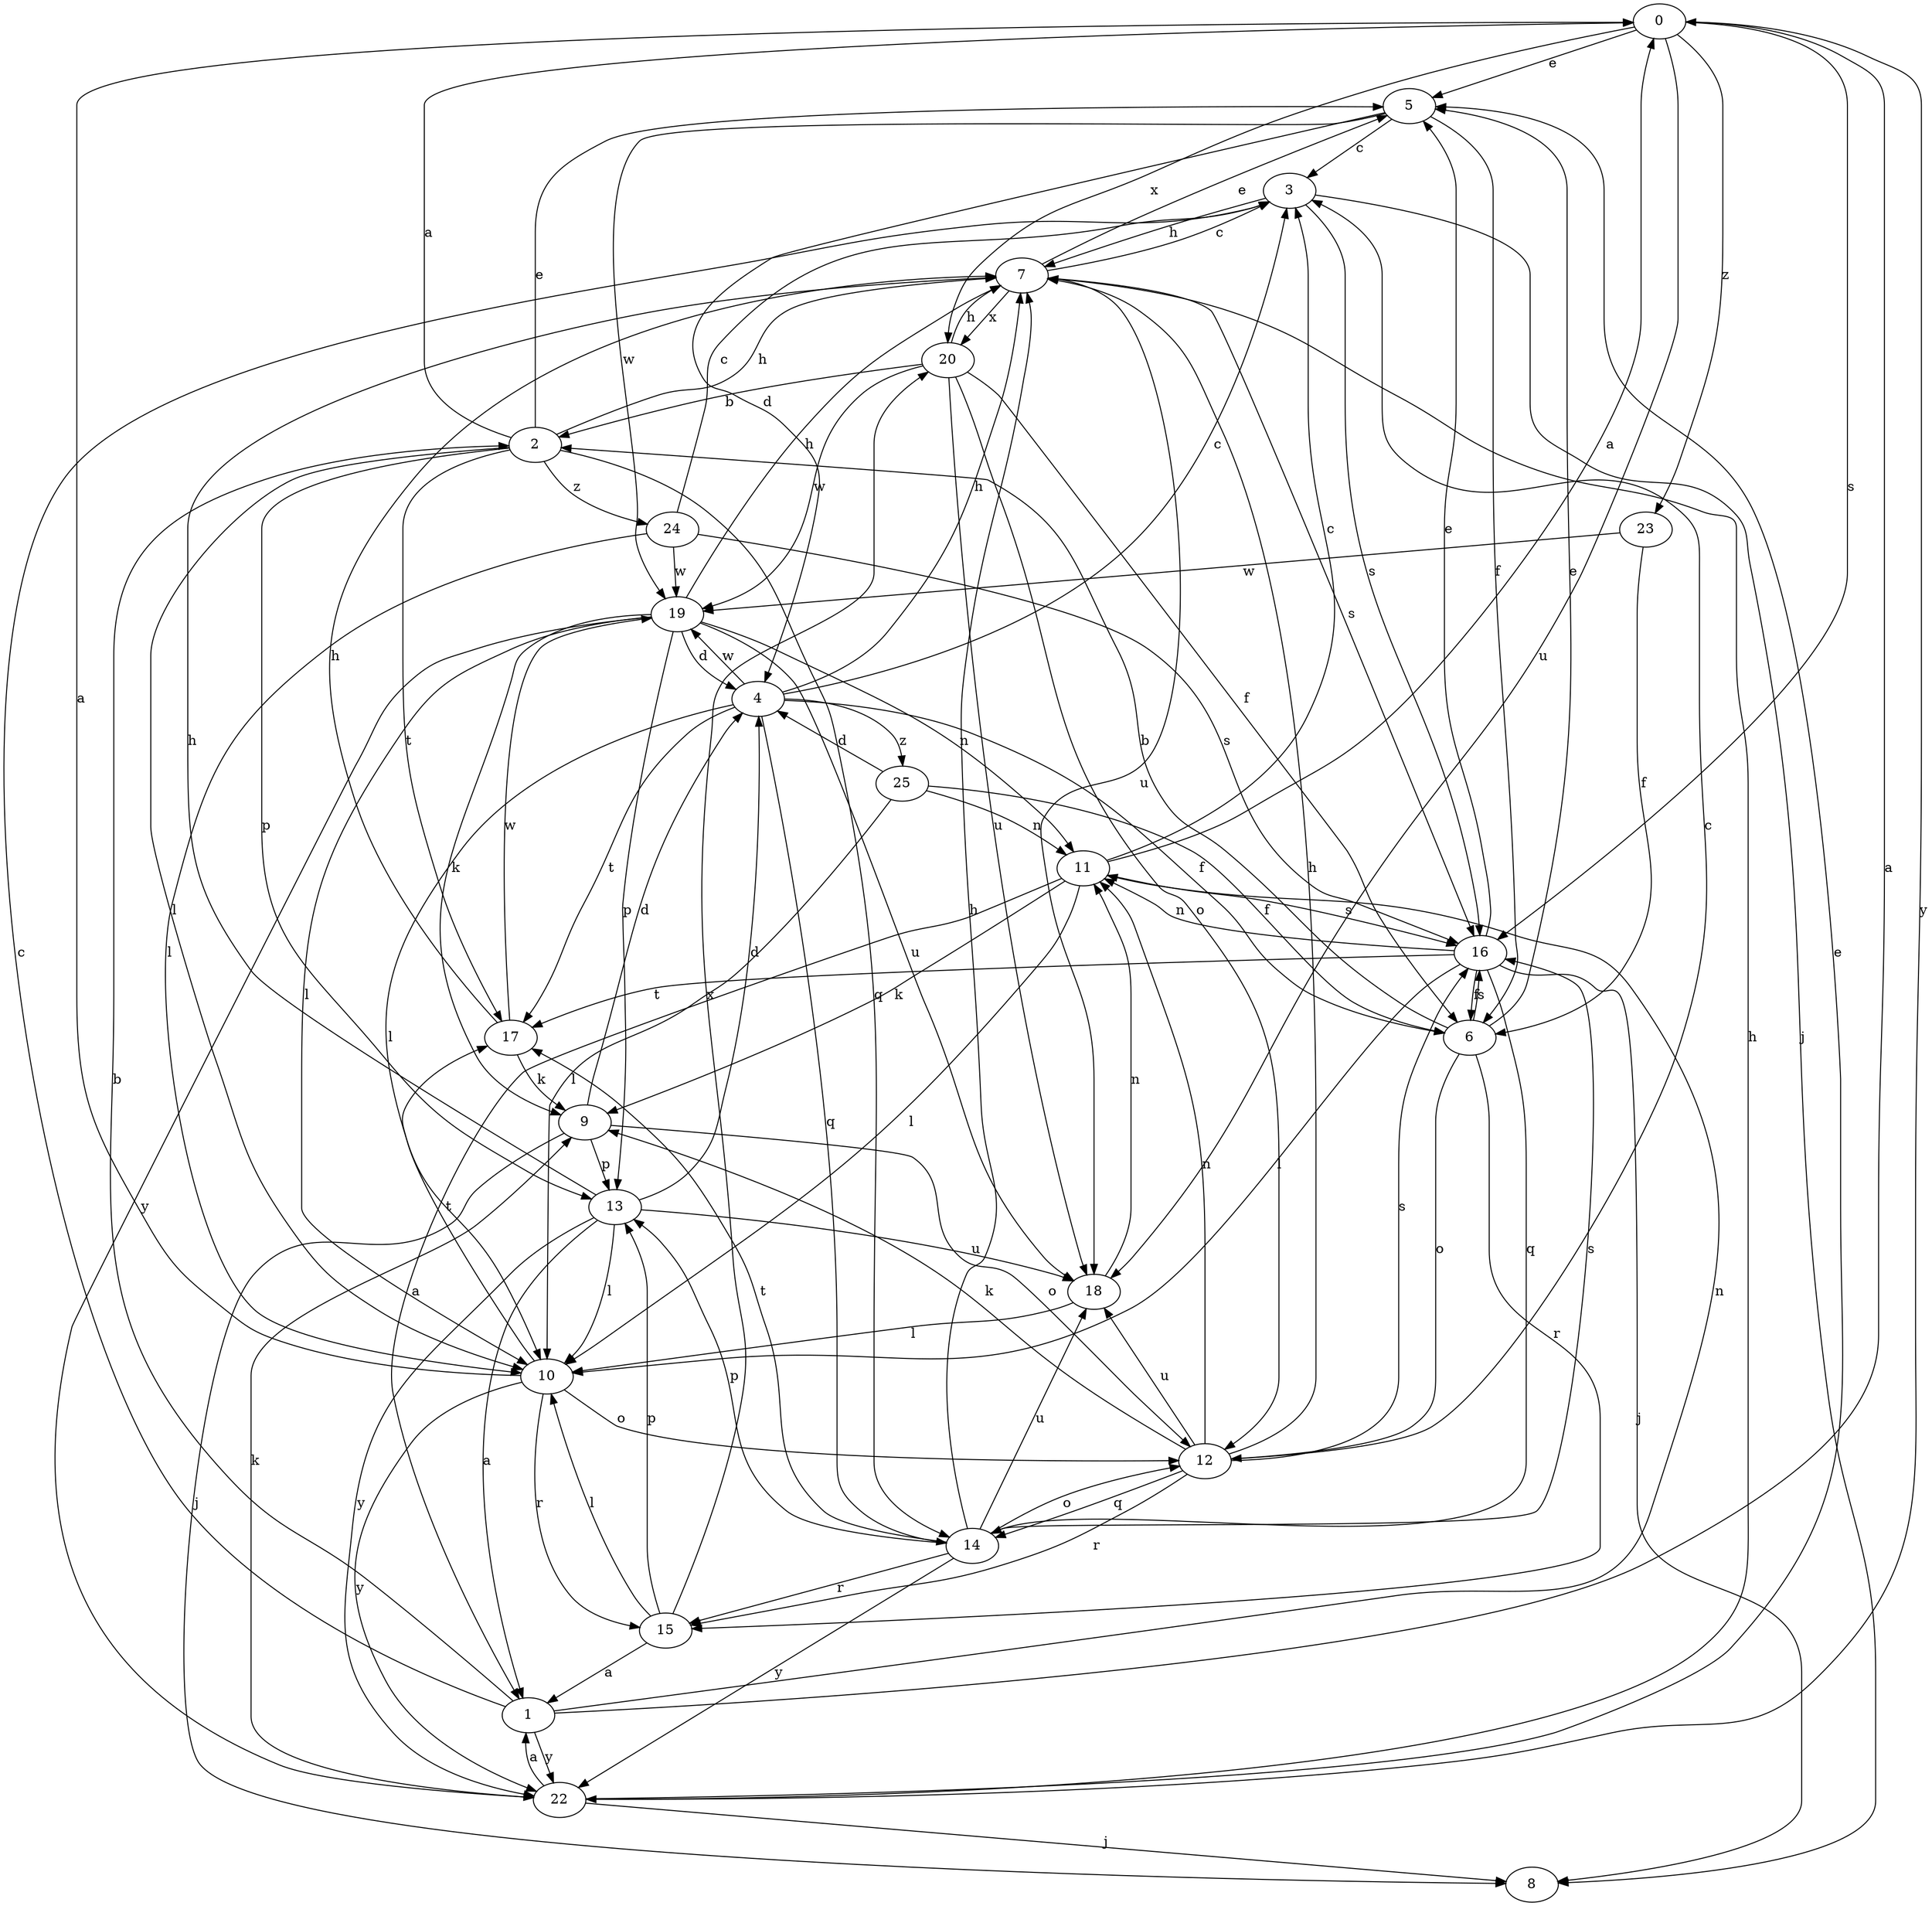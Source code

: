 strict digraph  {
0;
1;
2;
3;
4;
5;
6;
7;
8;
9;
10;
11;
12;
13;
14;
15;
16;
17;
18;
19;
20;
22;
23;
24;
25;
0 -> 5  [label=e];
0 -> 16  [label=s];
0 -> 18  [label=u];
0 -> 20  [label=x];
0 -> 22  [label=y];
0 -> 23  [label=z];
1 -> 0  [label=a];
1 -> 2  [label=b];
1 -> 3  [label=c];
1 -> 11  [label=n];
1 -> 22  [label=y];
2 -> 0  [label=a];
2 -> 5  [label=e];
2 -> 7  [label=h];
2 -> 10  [label=l];
2 -> 13  [label=p];
2 -> 14  [label=q];
2 -> 17  [label=t];
2 -> 24  [label=z];
3 -> 7  [label=h];
3 -> 8  [label=j];
3 -> 16  [label=s];
4 -> 3  [label=c];
4 -> 6  [label=f];
4 -> 7  [label=h];
4 -> 10  [label=l];
4 -> 14  [label=q];
4 -> 17  [label=t];
4 -> 19  [label=w];
4 -> 25  [label=z];
5 -> 3  [label=c];
5 -> 4  [label=d];
5 -> 6  [label=f];
5 -> 19  [label=w];
6 -> 2  [label=b];
6 -> 5  [label=e];
6 -> 12  [label=o];
6 -> 15  [label=r];
6 -> 16  [label=s];
7 -> 3  [label=c];
7 -> 5  [label=e];
7 -> 16  [label=s];
7 -> 18  [label=u];
7 -> 20  [label=x];
9 -> 4  [label=d];
9 -> 8  [label=j];
9 -> 12  [label=o];
9 -> 13  [label=p];
10 -> 0  [label=a];
10 -> 12  [label=o];
10 -> 15  [label=r];
10 -> 17  [label=t];
10 -> 22  [label=y];
11 -> 0  [label=a];
11 -> 1  [label=a];
11 -> 3  [label=c];
11 -> 9  [label=k];
11 -> 10  [label=l];
11 -> 16  [label=s];
12 -> 3  [label=c];
12 -> 7  [label=h];
12 -> 9  [label=k];
12 -> 11  [label=n];
12 -> 14  [label=q];
12 -> 15  [label=r];
12 -> 16  [label=s];
12 -> 18  [label=u];
13 -> 1  [label=a];
13 -> 4  [label=d];
13 -> 7  [label=h];
13 -> 10  [label=l];
13 -> 18  [label=u];
13 -> 22  [label=y];
14 -> 7  [label=h];
14 -> 12  [label=o];
14 -> 13  [label=p];
14 -> 15  [label=r];
14 -> 16  [label=s];
14 -> 17  [label=t];
14 -> 18  [label=u];
14 -> 22  [label=y];
15 -> 1  [label=a];
15 -> 10  [label=l];
15 -> 13  [label=p];
15 -> 20  [label=x];
16 -> 5  [label=e];
16 -> 6  [label=f];
16 -> 8  [label=j];
16 -> 10  [label=l];
16 -> 11  [label=n];
16 -> 14  [label=q];
16 -> 17  [label=t];
17 -> 7  [label=h];
17 -> 9  [label=k];
17 -> 19  [label=w];
18 -> 10  [label=l];
18 -> 11  [label=n];
19 -> 4  [label=d];
19 -> 7  [label=h];
19 -> 9  [label=k];
19 -> 10  [label=l];
19 -> 11  [label=n];
19 -> 13  [label=p];
19 -> 18  [label=u];
19 -> 22  [label=y];
20 -> 2  [label=b];
20 -> 6  [label=f];
20 -> 7  [label=h];
20 -> 12  [label=o];
20 -> 18  [label=u];
20 -> 19  [label=w];
22 -> 1  [label=a];
22 -> 5  [label=e];
22 -> 7  [label=h];
22 -> 8  [label=j];
22 -> 9  [label=k];
23 -> 6  [label=f];
23 -> 19  [label=w];
24 -> 3  [label=c];
24 -> 10  [label=l];
24 -> 16  [label=s];
24 -> 19  [label=w];
25 -> 4  [label=d];
25 -> 6  [label=f];
25 -> 10  [label=l];
25 -> 11  [label=n];
}
